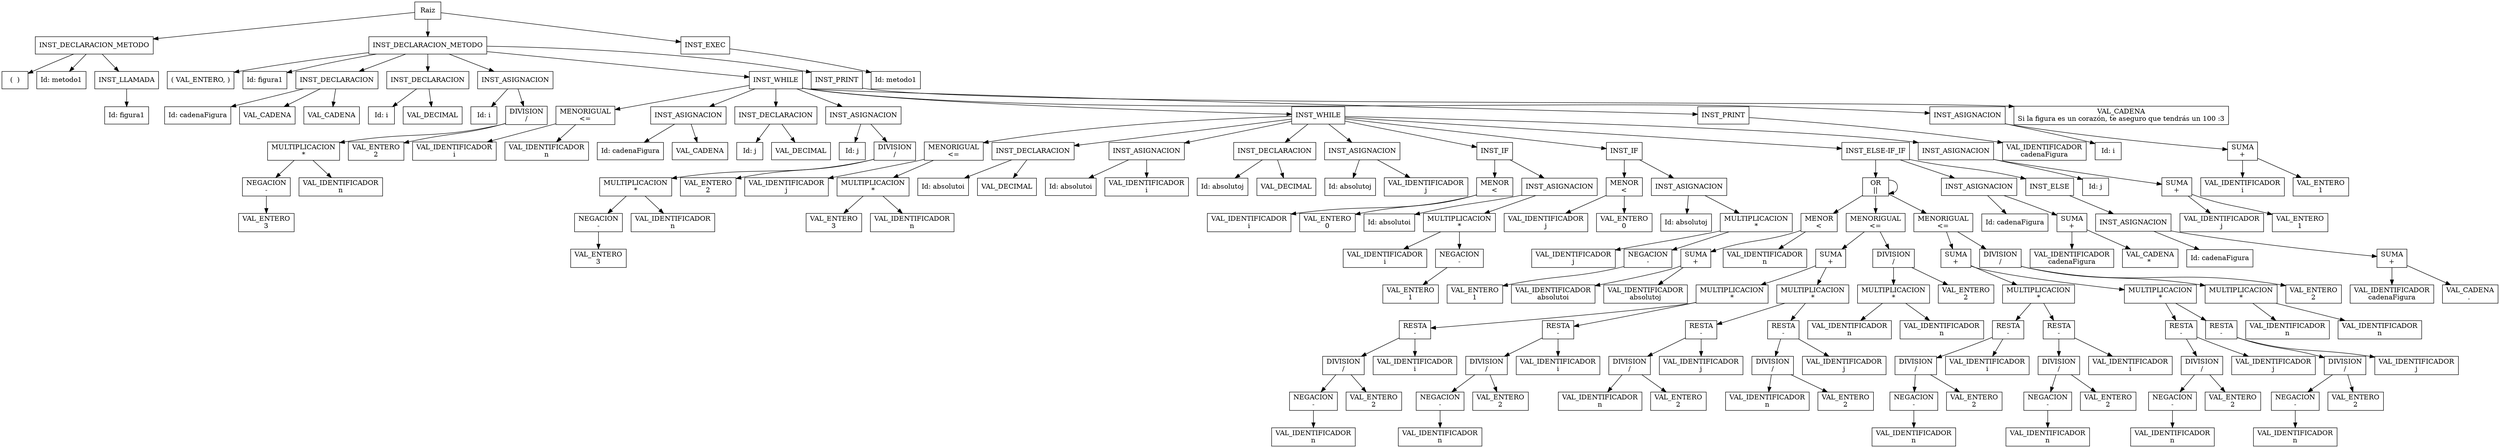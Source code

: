 digraph mygraph { node [shape=box];
"Raiz" [label= "Raiz"]; 
"INST_DECLARACION_METODO61metodo1" [label= "INST_DECLARACION_METODO"]; 
"INST_DECLARACION_METODO61metodo1_param" [label= "(  )"]; 
"INST_DECLARACION_METODO61metodo1id" [label= "Id: metodo1"]; 
"Raiz" -> "INST_DECLARACION_METODO61metodo1"
"INST_DECLARACION_METODO61metodo1" -> "INST_DECLARACION_METODO61metodo1_param"
"INST_DECLARACION_METODO61metodo1" -> "INST_DECLARACION_METODO61metodo1id"
"INST_DECLARACION_METODO61metodo1" [label= "INST_DECLARACION_METODO"]; 
"INST_LLAMADA85figura1figura1" [label= "Id: figura1"]; 
"INST_LLAMADA85figura1" [label= "INST_LLAMADA"]; 
"INST_DECLARACION_METODO61metodo1" -> "INST_LLAMADA85figura1"
"INST_LLAMADA85figura1" -> "INST_LLAMADA85figura1figura1"
"Raiz" [label= "Raiz"]; 
"INST_DECLARACION_METODO101figura1" [label= "INST_DECLARACION_METODO"]; 
"INST_DECLARACION_METODO101figura1_param" [label= "( VAL_ENTERO, )"]; 
"INST_DECLARACION_METODO101figura1id" [label= "Id: figura1"]; 
"Raiz" -> "INST_DECLARACION_METODO101figura1"
"INST_DECLARACION_METODO101figura1" -> "INST_DECLARACION_METODO101figura1_param"
"INST_DECLARACION_METODO101figura1" -> "INST_DECLARACION_METODO101figura1id"
"INST_DECLARACION_METODO101figura1" [label= "INST_DECLARACION_METODO"]; 
"INST_DECLARACION119cadenaFigura" [label= "Id: cadenaFigura"]; 
"INST_DECLARACION119" [label= "INST_DECLARACION"]; 
"INST_DECLARACION119VAL_CADENA" [label= "VAL_CADENA"]; 
"INST_DECLARACION_METODO101figura1" -> "INST_DECLARACION119"
"INST_DECLARACION119" -> "INST_DECLARACION119VAL_CADENA"
"INST_DECLARACION119" -> "INST_DECLARACION119cadenaFigura"
"INST_DECLARACION119" [label= "INST_DECLARACION"]; 
"VAL_CADENA1132" [label= "VAL_CADENA\n"]; 
"INST_DECLARACION119" -> "VAL_CADENA1132"
"INST_DECLARACION_METODO101figura1" [label= "INST_DECLARACION_METODO"]; 
"INST_DECLARACION129i" [label= "Id: i"]; 
"INST_DECLARACION129" [label= "INST_DECLARACION"]; 
"INST_DECLARACION129VAL_DECIMAL" [label= "VAL_DECIMAL"]; 
"INST_DECLARACION_METODO101figura1" -> "INST_DECLARACION129"
"INST_DECLARACION129" -> "INST_DECLARACION129VAL_DECIMAL"
"INST_DECLARACION129" -> "INST_DECLARACION129i"
"INST_DECLARACION_METODO101figura1" [label= "INST_DECLARACION_METODO"]; 
"INST_ASIGNACION139DIVISION" [label= "Id: i"]; 
"INST_ASIGNACION139" [label= "INST_ASIGNACION"]; 
"INST_DECLARACION_METODO101figura1" -> "INST_ASIGNACION139"
"INST_ASIGNACION139" -> "INST_ASIGNACION139DIVISION"
"INST_ASIGNACION139" [label= "INST_ASIGNACION"]; 
"DIVISION1311" [label= "DIVISION\n/"]; 
"INST_ASIGNACION139" -> "DIVISION1311"
"DIVISION1311" [label= "DIVISION\n/"]; 
"MULTIPLICACION1311" [label= "MULTIPLICACION\n*"]; 
"DIVISION1311" -> "MULTIPLICACION1311"
"MULTIPLICACION1311" [label= "MULTIPLICACION\n*"]; 
"NEGACION1311" [label= "NEGACION\n-"]; 
"MULTIPLICACION1311" -> "NEGACION1311"
"NEGACION1311" [label= "NEGACION\n-"]; 
"VAL_ENTERO1312" [label= "VAL_ENTERO\n3"]; 
"NEGACION1311" -> "VAL_ENTERO1312"
"MULTIPLICACION1311" [label= "MULTIPLICACION\n*"]; 
"VAL_IDENTIFICADOR1314" [label= "VAL_IDENTIFICADOR\nn"]; 
"MULTIPLICACION1311" -> "VAL_IDENTIFICADOR1314"
"DIVISION1311" [label= "DIVISION\n/"]; 
"VAL_ENTERO1316" [label= "VAL_ENTERO\n2"]; 
"DIVISION1311" -> "VAL_ENTERO1316"
"INST_DECLARACION_METODO101figura1" [label= "INST_DECLARACION_METODO"]; 
"INST_WHILE159" [label= "INST_WHILE"]; 
"INST_DECLARACION_METODO101figura1" -> "INST_WHILE159"
"INST_WHILE159" [label= "INST_WHILE"]; 
"MENORIGUAL1515" [label= "MENORIGUAL\n<="]; 
"INST_WHILE159" -> "MENORIGUAL1515"
"MENORIGUAL1515" [label= "MENORIGUAL\n<="]; 
"VAL_IDENTIFICADOR1515" [label= "VAL_IDENTIFICADOR\ni"]; 
"MENORIGUAL1515" -> "VAL_IDENTIFICADOR1515"
"MENORIGUAL1515" [label= "MENORIGUAL\n<="]; 
"VAL_IDENTIFICADOR1518" [label= "VAL_IDENTIFICADOR\nn"]; 
"MENORIGUAL1515" -> "VAL_IDENTIFICADOR1518"
"INST_WHILE159" [label= "INST_WHILE"]; 
"INST_ASIGNACION1613VAL_CADENA" [label= "Id: cadenaFigura"]; 
"INST_ASIGNACION1613" [label= "INST_ASIGNACION"]; 
"INST_WHILE159" -> "INST_ASIGNACION1613"
"INST_ASIGNACION1613" -> "INST_ASIGNACION1613VAL_CADENA"
"INST_ASIGNACION1613" [label= "INST_ASIGNACION"]; 
"VAL_CADENA1629" [label= "VAL_CADENA\n"]; 
"INST_ASIGNACION1613" -> "VAL_CADENA1629"
"INST_WHILE159" [label= "INST_WHILE"]; 
"INST_DECLARACION1713j" [label= "Id: j"]; 
"INST_DECLARACION1713" [label= "INST_DECLARACION"]; 
"INST_DECLARACION1713VAL_DECIMAL" [label= "VAL_DECIMAL"]; 
"INST_WHILE159" -> "INST_DECLARACION1713"
"INST_DECLARACION1713" -> "INST_DECLARACION1713VAL_DECIMAL"
"INST_DECLARACION1713" -> "INST_DECLARACION1713j"
"INST_WHILE159" [label= "INST_WHILE"]; 
"INST_ASIGNACION1813DIVISION" [label= "Id: j"]; 
"INST_ASIGNACION1813" [label= "INST_ASIGNACION"]; 
"INST_WHILE159" -> "INST_ASIGNACION1813"
"INST_ASIGNACION1813" -> "INST_ASIGNACION1813DIVISION"
"INST_ASIGNACION1813" [label= "INST_ASIGNACION"]; 
"DIVISION1815" [label= "DIVISION\n/"]; 
"INST_ASIGNACION1813" -> "DIVISION1815"
"DIVISION1815" [label= "DIVISION\n/"]; 
"MULTIPLICACION1815" [label= "MULTIPLICACION\n*"]; 
"DIVISION1815" -> "MULTIPLICACION1815"
"MULTIPLICACION1815" [label= "MULTIPLICACION\n*"]; 
"NEGACION1815" [label= "NEGACION\n-"]; 
"MULTIPLICACION1815" -> "NEGACION1815"
"NEGACION1815" [label= "NEGACION\n-"]; 
"VAL_ENTERO1816" [label= "VAL_ENTERO\n3"]; 
"NEGACION1815" -> "VAL_ENTERO1816"
"MULTIPLICACION1815" [label= "MULTIPLICACION\n*"]; 
"VAL_IDENTIFICADOR1818" [label= "VAL_IDENTIFICADOR\nn"]; 
"MULTIPLICACION1815" -> "VAL_IDENTIFICADOR1818"
"DIVISION1815" [label= "DIVISION\n/"]; 
"VAL_ENTERO1820" [label= "VAL_ENTERO\n2"]; 
"DIVISION1815" -> "VAL_ENTERO1820"
"INST_WHILE159" [label= "INST_WHILE"]; 
"INST_WHILE1913" [label= "INST_WHILE"]; 
"INST_WHILE159" -> "INST_WHILE1913"
"INST_WHILE1913" [label= "INST_WHILE"]; 
"MENORIGUAL1919" [label= "MENORIGUAL\n<="]; 
"INST_WHILE1913" -> "MENORIGUAL1919"
"MENORIGUAL1919" [label= "MENORIGUAL\n<="]; 
"VAL_IDENTIFICADOR1919" [label= "VAL_IDENTIFICADOR\nj"]; 
"MENORIGUAL1919" -> "VAL_IDENTIFICADOR1919"
"MENORIGUAL1919" [label= "MENORIGUAL\n<="]; 
"MULTIPLICACION1922" [label= "MULTIPLICACION\n*"]; 
"MENORIGUAL1919" -> "MULTIPLICACION1922"
"MULTIPLICACION1922" [label= "MULTIPLICACION\n*"]; 
"VAL_ENTERO1922" [label= "VAL_ENTERO\n3"]; 
"MULTIPLICACION1922" -> "VAL_ENTERO1922"
"MULTIPLICACION1922" [label= "MULTIPLICACION\n*"]; 
"VAL_IDENTIFICADOR1924" [label= "VAL_IDENTIFICADOR\nn"]; 
"MULTIPLICACION1922" -> "VAL_IDENTIFICADOR1924"
"INST_WHILE1913" [label= "INST_WHILE"]; 
"INST_DECLARACION2017absolutoi" [label= "Id: absolutoi"]; 
"INST_DECLARACION2017" [label= "INST_DECLARACION"]; 
"INST_DECLARACION2017VAL_DECIMAL" [label= "VAL_DECIMAL"]; 
"INST_WHILE1913" -> "INST_DECLARACION2017"
"INST_DECLARACION2017" -> "INST_DECLARACION2017VAL_DECIMAL"
"INST_DECLARACION2017" -> "INST_DECLARACION2017absolutoi"
"INST_WHILE1913" [label= "INST_WHILE"]; 
"INST_ASIGNACION2117VAL_IDENTIFICADOR" [label= "Id: absolutoi"]; 
"INST_ASIGNACION2117" [label= "INST_ASIGNACION"]; 
"INST_WHILE1913" -> "INST_ASIGNACION2117"
"INST_ASIGNACION2117" -> "INST_ASIGNACION2117VAL_IDENTIFICADOR"
"INST_ASIGNACION2117" [label= "INST_ASIGNACION"]; 
"VAL_IDENTIFICADOR2129" [label= "VAL_IDENTIFICADOR\ni"]; 
"INST_ASIGNACION2117" -> "VAL_IDENTIFICADOR2129"
"INST_WHILE1913" [label= "INST_WHILE"]; 
"INST_DECLARACION2217absolutoj" [label= "Id: absolutoj"]; 
"INST_DECLARACION2217" [label= "INST_DECLARACION"]; 
"INST_DECLARACION2217VAL_DECIMAL" [label= "VAL_DECIMAL"]; 
"INST_WHILE1913" -> "INST_DECLARACION2217"
"INST_DECLARACION2217" -> "INST_DECLARACION2217VAL_DECIMAL"
"INST_DECLARACION2217" -> "INST_DECLARACION2217absolutoj"
"INST_WHILE1913" [label= "INST_WHILE"]; 
"INST_ASIGNACION2317VAL_IDENTIFICADOR" [label= "Id: absolutoj"]; 
"INST_ASIGNACION2317" [label= "INST_ASIGNACION"]; 
"INST_WHILE1913" -> "INST_ASIGNACION2317"
"INST_ASIGNACION2317" -> "INST_ASIGNACION2317VAL_IDENTIFICADOR"
"INST_ASIGNACION2317" [label= "INST_ASIGNACION"]; 
"VAL_IDENTIFICADOR2329" [label= "VAL_IDENTIFICADOR\nj"]; 
"INST_ASIGNACION2317" -> "VAL_IDENTIFICADOR2329"
"INST_WHILE1913" [label= "INST_WHILE"]; 
"INST_IF2417" [label= "INST_IF"]; 
"INST_WHILE1913" -> "INST_IF2417"
"INST_IF2417" [label= "INST_IF"]; 
"MENOR2420" [label= "MENOR\n<"]; 
"INST_IF2417" -> "MENOR2420"
"MENOR2420" [label= "MENOR\n<"]; 
"VAL_IDENTIFICADOR2420" [label= "VAL_IDENTIFICADOR\ni"]; 
"MENOR2420" -> "VAL_IDENTIFICADOR2420"
"MENOR2420" [label= "MENOR\n<"]; 
"VAL_ENTERO2424" [label= "VAL_ENTERO\n0"]; 
"MENOR2420" -> "VAL_ENTERO2424"
"INST_IF2417" [label= "INST_IF"]; 
"INST_ASIGNACION2621MULTIPLICACION" [label= "Id: absolutoi"]; 
"INST_ASIGNACION2621" [label= "INST_ASIGNACION"]; 
"INST_IF2417" -> "INST_ASIGNACION2621"
"INST_ASIGNACION2621" -> "INST_ASIGNACION2621MULTIPLICACION"
"INST_ASIGNACION2621" [label= "INST_ASIGNACION"]; 
"MULTIPLICACION2633" [label= "MULTIPLICACION\n*"]; 
"INST_ASIGNACION2621" -> "MULTIPLICACION2633"
"MULTIPLICACION2633" [label= "MULTIPLICACION\n*"]; 
"VAL_IDENTIFICADOR2633" [label= "VAL_IDENTIFICADOR\ni"]; 
"MULTIPLICACION2633" -> "VAL_IDENTIFICADOR2633"
"MULTIPLICACION2633" [label= "MULTIPLICACION\n*"]; 
"NEGACION2637" [label= "NEGACION\n-"]; 
"MULTIPLICACION2633" -> "NEGACION2637"
"NEGACION2637" [label= "NEGACION\n-"]; 
"VAL_ENTERO2638" [label= "VAL_ENTERO\n1"]; 
"NEGACION2637" -> "VAL_ENTERO2638"
"INST_WHILE1913" [label= "INST_WHILE"]; 
"INST_IF2817" [label= "INST_IF"]; 
"INST_WHILE1913" -> "INST_IF2817"
"INST_IF2817" [label= "INST_IF"]; 
"MENOR2820" [label= "MENOR\n<"]; 
"INST_IF2817" -> "MENOR2820"
"MENOR2820" [label= "MENOR\n<"]; 
"VAL_IDENTIFICADOR2820" [label= "VAL_IDENTIFICADOR\nj"]; 
"MENOR2820" -> "VAL_IDENTIFICADOR2820"
"MENOR2820" [label= "MENOR\n<"]; 
"VAL_ENTERO2824" [label= "VAL_ENTERO\n0"]; 
"MENOR2820" -> "VAL_ENTERO2824"
"INST_IF2817" [label= "INST_IF"]; 
"INST_ASIGNACION3021MULTIPLICACION" [label= "Id: absolutoj"]; 
"INST_ASIGNACION3021" [label= "INST_ASIGNACION"]; 
"INST_IF2817" -> "INST_ASIGNACION3021"
"INST_ASIGNACION3021" -> "INST_ASIGNACION3021MULTIPLICACION"
"INST_ASIGNACION3021" [label= "INST_ASIGNACION"]; 
"MULTIPLICACION3033" [label= "MULTIPLICACION\n*"]; 
"INST_ASIGNACION3021" -> "MULTIPLICACION3033"
"MULTIPLICACION3033" [label= "MULTIPLICACION\n*"]; 
"VAL_IDENTIFICADOR3033" [label= "VAL_IDENTIFICADOR\nj"]; 
"MULTIPLICACION3033" -> "VAL_IDENTIFICADOR3033"
"MULTIPLICACION3033" [label= "MULTIPLICACION\n*"]; 
"NEGACION3037" [label= "NEGACION\n-"]; 
"MULTIPLICACION3033" -> "NEGACION3037"
"NEGACION3037" [label= "NEGACION\n-"]; 
"VAL_ENTERO3038" [label= "VAL_ENTERO\n1"]; 
"NEGACION3037" -> "VAL_ENTERO3038"
"INST_WHILE1913" [label= "INST_WHILE"]; 
"INST_ELSE-IF_IF3217" [label= "INST_ELSE-IF_IF"]; 
"INST_WHILE1913" -> "INST_ELSE-IF_IF3217"
"INST_ELSE-IF_IF3217" [label= "INST_ELSE-IF_IF"]; 
"OR3220" [label= "OR\n||"]; 
"INST_ELSE-IF_IF3217" -> "OR3220"
"OR3220" [label= "OR\n||"]; 
"OR3220" [label= "OR\n||"]; 
"OR3220" -> "OR3220"
"OR3220" [label= "OR\n||"]; 
"MENOR3221" [label= "MENOR\n<"]; 
"OR3220" -> "MENOR3221"
"MENOR3221" [label= "MENOR\n<"]; 
"SUMA3221" [label= "SUMA\n+"]; 
"MENOR3221" -> "SUMA3221"
"SUMA3221" [label= "SUMA\n+"]; 
"VAL_IDENTIFICADOR3221" [label= "VAL_IDENTIFICADOR\nabsolutoi"]; 
"SUMA3221" -> "VAL_IDENTIFICADOR3221"
"SUMA3221" [label= "SUMA\n+"]; 
"VAL_IDENTIFICADOR3233" [label= "VAL_IDENTIFICADOR\nabsolutoj"]; 
"SUMA3221" -> "VAL_IDENTIFICADOR3233"
"MENOR3221" [label= "MENOR\n<"]; 
"VAL_IDENTIFICADOR3245" [label= "VAL_IDENTIFICADOR\nn"]; 
"MENOR3221" -> "VAL_IDENTIFICADOR3245"
"OR3220" [label= "OR\n||"]; 
"MENORIGUAL3329" [label= "MENORIGUAL\n<="]; 
"OR3220" -> "MENORIGUAL3329"
"MENORIGUAL3329" [label= "MENORIGUAL\n<="]; 
"SUMA3329" [label= "SUMA\n+"]; 
"MENORIGUAL3329" -> "SUMA3329"
"SUMA3329" [label= "SUMA\n+"]; 
"MULTIPLICACION3329" [label= "MULTIPLICACION\n*"]; 
"SUMA3329" -> "MULTIPLICACION3329"
"MULTIPLICACION3329" [label= "MULTIPLICACION\n*"]; 
"RESTA3330" [label= "RESTA\n-"]; 
"MULTIPLICACION3329" -> "RESTA3330"
"RESTA3330" [label= "RESTA\n-"]; 
"DIVISION3330" [label= "DIVISION\n/"]; 
"RESTA3330" -> "DIVISION3330"
"DIVISION3330" [label= "DIVISION\n/"]; 
"NEGACION3330" [label= "NEGACION\n-"]; 
"DIVISION3330" -> "NEGACION3330"
"NEGACION3330" [label= "NEGACION\n-"]; 
"VAL_IDENTIFICADOR3331" [label= "VAL_IDENTIFICADOR\nn"]; 
"NEGACION3330" -> "VAL_IDENTIFICADOR3331"
"DIVISION3330" [label= "DIVISION\n/"]; 
"VAL_ENTERO3335" [label= "VAL_ENTERO\n2"]; 
"DIVISION3330" -> "VAL_ENTERO3335"
"RESTA3330" [label= "RESTA\n-"]; 
"VAL_IDENTIFICADOR3339" [label= "VAL_IDENTIFICADOR\ni"]; 
"RESTA3330" -> "VAL_IDENTIFICADOR3339"
"MULTIPLICACION3329" [label= "MULTIPLICACION\n*"]; 
"RESTA3345" [label= "RESTA\n-"]; 
"MULTIPLICACION3329" -> "RESTA3345"
"RESTA3345" [label= "RESTA\n-"]; 
"DIVISION3345" [label= "DIVISION\n/"]; 
"RESTA3345" -> "DIVISION3345"
"DIVISION3345" [label= "DIVISION\n/"]; 
"NEGACION3345" [label= "NEGACION\n-"]; 
"DIVISION3345" -> "NEGACION3345"
"NEGACION3345" [label= "NEGACION\n-"]; 
"VAL_IDENTIFICADOR3346" [label= "VAL_IDENTIFICADOR\nn"]; 
"NEGACION3345" -> "VAL_IDENTIFICADOR3346"
"DIVISION3345" [label= "DIVISION\n/"]; 
"VAL_ENTERO3350" [label= "VAL_ENTERO\n2"]; 
"DIVISION3345" -> "VAL_ENTERO3350"
"RESTA3345" [label= "RESTA\n-"]; 
"VAL_IDENTIFICADOR3354" [label= "VAL_IDENTIFICADOR\ni"]; 
"RESTA3345" -> "VAL_IDENTIFICADOR3354"
"SUMA3329" [label= "SUMA\n+"]; 
"MULTIPLICACION3359" [label= "MULTIPLICACION\n*"]; 
"SUMA3329" -> "MULTIPLICACION3359"
"MULTIPLICACION3359" [label= "MULTIPLICACION\n*"]; 
"RESTA3360" [label= "RESTA\n-"]; 
"MULTIPLICACION3359" -> "RESTA3360"
"RESTA3360" [label= "RESTA\n-"]; 
"DIVISION3360" [label= "DIVISION\n/"]; 
"RESTA3360" -> "DIVISION3360"
"DIVISION3360" [label= "DIVISION\n/"]; 
"VAL_IDENTIFICADOR3360" [label= "VAL_IDENTIFICADOR\nn"]; 
"DIVISION3360" -> "VAL_IDENTIFICADOR3360"
"DIVISION3360" [label= "DIVISION\n/"]; 
"VAL_ENTERO3364" [label= "VAL_ENTERO\n2"]; 
"DIVISION3360" -> "VAL_ENTERO3364"
"RESTA3360" [label= "RESTA\n-"]; 
"VAL_IDENTIFICADOR3368" [label= "VAL_IDENTIFICADOR\nj"]; 
"RESTA3360" -> "VAL_IDENTIFICADOR3368"
"MULTIPLICACION3359" [label= "MULTIPLICACION\n*"]; 
"RESTA3374" [label= "RESTA\n-"]; 
"MULTIPLICACION3359" -> "RESTA3374"
"RESTA3374" [label= "RESTA\n-"]; 
"DIVISION3374" [label= "DIVISION\n/"]; 
"RESTA3374" -> "DIVISION3374"
"DIVISION3374" [label= "DIVISION\n/"]; 
"VAL_IDENTIFICADOR3374" [label= "VAL_IDENTIFICADOR\nn"]; 
"DIVISION3374" -> "VAL_IDENTIFICADOR3374"
"DIVISION3374" [label= "DIVISION\n/"]; 
"VAL_ENTERO3378" [label= "VAL_ENTERO\n2"]; 
"DIVISION3374" -> "VAL_ENTERO3378"
"RESTA3374" [label= "RESTA\n-"]; 
"VAL_IDENTIFICADOR3382" [label= "VAL_IDENTIFICADOR\nj"]; 
"RESTA3374" -> "VAL_IDENTIFICADOR3382"
"MENORIGUAL3329" [label= "MENORIGUAL\n<="]; 
"DIVISION3388" [label= "DIVISION\n/"]; 
"MENORIGUAL3329" -> "DIVISION3388"
"DIVISION3388" [label= "DIVISION\n/"]; 
"MULTIPLICACION3388" [label= "MULTIPLICACION\n*"]; 
"DIVISION3388" -> "MULTIPLICACION3388"
"MULTIPLICACION3388" [label= "MULTIPLICACION\n*"]; 
"VAL_IDENTIFICADOR3388" [label= "VAL_IDENTIFICADOR\nn"]; 
"MULTIPLICACION3388" -> "VAL_IDENTIFICADOR3388"
"MULTIPLICACION3388" [label= "MULTIPLICACION\n*"]; 
"VAL_IDENTIFICADOR3392" [label= "VAL_IDENTIFICADOR\nn"]; 
"MULTIPLICACION3388" -> "VAL_IDENTIFICADOR3392"
"DIVISION3388" [label= "DIVISION\n/"]; 
"VAL_ENTERO3396" [label= "VAL_ENTERO\n2"]; 
"DIVISION3388" -> "VAL_ENTERO3396"
"OR3220" [label= "OR\n||"]; 
"MENORIGUAL3429" [label= "MENORIGUAL\n<="]; 
"OR3220" -> "MENORIGUAL3429"
"MENORIGUAL3429" [label= "MENORIGUAL\n<="]; 
"SUMA3429" [label= "SUMA\n+"]; 
"MENORIGUAL3429" -> "SUMA3429"
"SUMA3429" [label= "SUMA\n+"]; 
"MULTIPLICACION3429" [label= "MULTIPLICACION\n*"]; 
"SUMA3429" -> "MULTIPLICACION3429"
"MULTIPLICACION3429" [label= "MULTIPLICACION\n*"]; 
"RESTA3430" [label= "RESTA\n-"]; 
"MULTIPLICACION3429" -> "RESTA3430"
"RESTA3430" [label= "RESTA\n-"]; 
"DIVISION3430" [label= "DIVISION\n/"]; 
"RESTA3430" -> "DIVISION3430"
"DIVISION3430" [label= "DIVISION\n/"]; 
"NEGACION3430" [label= "NEGACION\n-"]; 
"DIVISION3430" -> "NEGACION3430"
"NEGACION3430" [label= "NEGACION\n-"]; 
"VAL_IDENTIFICADOR3431" [label= "VAL_IDENTIFICADOR\nn"]; 
"NEGACION3430" -> "VAL_IDENTIFICADOR3431"
"DIVISION3430" [label= "DIVISION\n/"]; 
"VAL_ENTERO3435" [label= "VAL_ENTERO\n2"]; 
"DIVISION3430" -> "VAL_ENTERO3435"
"RESTA3430" [label= "RESTA\n-"]; 
"VAL_IDENTIFICADOR3439" [label= "VAL_IDENTIFICADOR\ni"]; 
"RESTA3430" -> "VAL_IDENTIFICADOR3439"
"MULTIPLICACION3429" [label= "MULTIPLICACION\n*"]; 
"RESTA3445" [label= "RESTA\n-"]; 
"MULTIPLICACION3429" -> "RESTA3445"
"RESTA3445" [label= "RESTA\n-"]; 
"DIVISION3445" [label= "DIVISION\n/"]; 
"RESTA3445" -> "DIVISION3445"
"DIVISION3445" [label= "DIVISION\n/"]; 
"NEGACION3445" [label= "NEGACION\n-"]; 
"DIVISION3445" -> "NEGACION3445"
"NEGACION3445" [label= "NEGACION\n-"]; 
"VAL_IDENTIFICADOR3446" [label= "VAL_IDENTIFICADOR\nn"]; 
"NEGACION3445" -> "VAL_IDENTIFICADOR3446"
"DIVISION3445" [label= "DIVISION\n/"]; 
"VAL_ENTERO3450" [label= "VAL_ENTERO\n2"]; 
"DIVISION3445" -> "VAL_ENTERO3450"
"RESTA3445" [label= "RESTA\n-"]; 
"VAL_IDENTIFICADOR3454" [label= "VAL_IDENTIFICADOR\ni"]; 
"RESTA3445" -> "VAL_IDENTIFICADOR3454"
"SUMA3429" [label= "SUMA\n+"]; 
"MULTIPLICACION3459" [label= "MULTIPLICACION\n*"]; 
"SUMA3429" -> "MULTIPLICACION3459"
"MULTIPLICACION3459" [label= "MULTIPLICACION\n*"]; 
"RESTA3460" [label= "RESTA\n-"]; 
"MULTIPLICACION3459" -> "RESTA3460"
"RESTA3460" [label= "RESTA\n-"]; 
"DIVISION3460" [label= "DIVISION\n/"]; 
"RESTA3460" -> "DIVISION3460"
"DIVISION3460" [label= "DIVISION\n/"]; 
"NEGACION3460" [label= "NEGACION\n-"]; 
"DIVISION3460" -> "NEGACION3460"
"NEGACION3460" [label= "NEGACION\n-"]; 
"VAL_IDENTIFICADOR3461" [label= "VAL_IDENTIFICADOR\nn"]; 
"NEGACION3460" -> "VAL_IDENTIFICADOR3461"
"DIVISION3460" [label= "DIVISION\n/"]; 
"VAL_ENTERO3465" [label= "VAL_ENTERO\n2"]; 
"DIVISION3460" -> "VAL_ENTERO3465"
"RESTA3460" [label= "RESTA\n-"]; 
"VAL_IDENTIFICADOR3469" [label= "VAL_IDENTIFICADOR\nj"]; 
"RESTA3460" -> "VAL_IDENTIFICADOR3469"
"MULTIPLICACION3459" [label= "MULTIPLICACION\n*"]; 
"RESTA3475" [label= "RESTA\n-"]; 
"MULTIPLICACION3459" -> "RESTA3475"
"RESTA3475" [label= "RESTA\n-"]; 
"DIVISION3475" [label= "DIVISION\n/"]; 
"RESTA3475" -> "DIVISION3475"
"DIVISION3475" [label= "DIVISION\n/"]; 
"NEGACION3475" [label= "NEGACION\n-"]; 
"DIVISION3475" -> "NEGACION3475"
"NEGACION3475" [label= "NEGACION\n-"]; 
"VAL_IDENTIFICADOR3476" [label= "VAL_IDENTIFICADOR\nn"]; 
"NEGACION3475" -> "VAL_IDENTIFICADOR3476"
"DIVISION3475" [label= "DIVISION\n/"]; 
"VAL_ENTERO3480" [label= "VAL_ENTERO\n2"]; 
"DIVISION3475" -> "VAL_ENTERO3480"
"RESTA3475" [label= "RESTA\n-"]; 
"VAL_IDENTIFICADOR3484" [label= "VAL_IDENTIFICADOR\nj"]; 
"RESTA3475" -> "VAL_IDENTIFICADOR3484"
"MENORIGUAL3429" [label= "MENORIGUAL\n<="]; 
"DIVISION3490" [label= "DIVISION\n/"]; 
"MENORIGUAL3429" -> "DIVISION3490"
"DIVISION3490" [label= "DIVISION\n/"]; 
"MULTIPLICACION3490" [label= "MULTIPLICACION\n*"]; 
"DIVISION3490" -> "MULTIPLICACION3490"
"MULTIPLICACION3490" [label= "MULTIPLICACION\n*"]; 
"VAL_IDENTIFICADOR3490" [label= "VAL_IDENTIFICADOR\nn"]; 
"MULTIPLICACION3490" -> "VAL_IDENTIFICADOR3490"
"MULTIPLICACION3490" [label= "MULTIPLICACION\n*"]; 
"VAL_IDENTIFICADOR3494" [label= "VAL_IDENTIFICADOR\nn"]; 
"MULTIPLICACION3490" -> "VAL_IDENTIFICADOR3494"
"DIVISION3490" [label= "DIVISION\n/"]; 
"VAL_ENTERO3498" [label= "VAL_ENTERO\n2"]; 
"DIVISION3490" -> "VAL_ENTERO3498"
"INST_ELSE-IF_IF3217" [label= "INST_ELSE-IF_IF"]; 
"INST_ASIGNACION3521SUMA" [label= "Id: cadenaFigura"]; 
"INST_ASIGNACION3521" [label= "INST_ASIGNACION"]; 
"INST_ELSE-IF_IF3217" -> "INST_ASIGNACION3521"
"INST_ASIGNACION3521" -> "INST_ASIGNACION3521SUMA"
"INST_ASIGNACION3521" [label= "INST_ASIGNACION"]; 
"SUMA3536" [label= "SUMA\n+"]; 
"INST_ASIGNACION3521" -> "SUMA3536"
"SUMA3536" [label= "SUMA\n+"]; 
"VAL_IDENTIFICADOR3536" [label= "VAL_IDENTIFICADOR\ncadenaFigura"]; 
"SUMA3536" -> "VAL_IDENTIFICADOR3536"
"SUMA3536" [label= "SUMA\n+"]; 
"VAL_CADENA3554" [label= "VAL_CADENA\n* "]; 
"SUMA3536" -> "VAL_CADENA3554"
"INST_ELSE-IF_IF3217" [label= "INST_ELSE-IF_IF"]; 
"INST_ELSE3717" [label= "INST_ELSE"]; 
"INST_ELSE-IF_IF3217" -> "INST_ELSE3717"
"INST_ELSE3717" [label= "INST_ELSE"]; 
"INST_ASIGNACION3921SUMA" [label= "Id: cadenaFigura"]; 
"INST_ASIGNACION3921" [label= "INST_ASIGNACION"]; 
"INST_ELSE3717" -> "INST_ASIGNACION3921"
"INST_ASIGNACION3921" -> "INST_ASIGNACION3921SUMA"
"INST_ASIGNACION3921" [label= "INST_ASIGNACION"]; 
"SUMA3936" [label= "SUMA\n+"]; 
"INST_ASIGNACION3921" -> "SUMA3936"
"SUMA3936" [label= "SUMA\n+"]; 
"VAL_IDENTIFICADOR3936" [label= "VAL_IDENTIFICADOR\ncadenaFigura"]; 
"SUMA3936" -> "VAL_IDENTIFICADOR3936"
"SUMA3936" [label= "SUMA\n+"]; 
"VAL_CADENA3954" [label= "VAL_CADENA\n. "]; 
"SUMA3936" -> "VAL_CADENA3954"
"INST_WHILE1913" [label= "INST_WHILE"]; 
"INST_ASIGNACION4117SUMA" [label= "Id: j"]; 
"INST_ASIGNACION4117" [label= "INST_ASIGNACION"]; 
"INST_WHILE1913" -> "INST_ASIGNACION4117"
"INST_ASIGNACION4117" -> "INST_ASIGNACION4117SUMA"
"INST_ASIGNACION4117" [label= "INST_ASIGNACION"]; 
"SUMA4119" [label= "SUMA\n+"]; 
"INST_ASIGNACION4117" -> "SUMA4119"
"SUMA4119" [label= "SUMA\n+"]; 
"VAL_IDENTIFICADOR4119" [label= "VAL_IDENTIFICADOR\nj"]; 
"SUMA4119" -> "VAL_IDENTIFICADOR4119"
"SUMA4119" [label= "SUMA\n+"]; 
"VAL_ENTERO4121" [label= "VAL_ENTERO\n1"]; 
"SUMA4119" -> "VAL_ENTERO4121"
"INST_WHILE159" [label= "INST_WHILE"]; 
"INST_PRINT4313" [label= "INST_PRINT"]; 
"INST_WHILE159" -> "INST_PRINT4313"
"INST_PRINT4313" [label= "INST_PRINT"]; 
"VAL_IDENTIFICADOR4319" [label= "VAL_IDENTIFICADOR\ncadenaFigura"]; 
"INST_PRINT4313" -> "VAL_IDENTIFICADOR4319"
"INST_WHILE159" [label= "INST_WHILE"]; 
"INST_ASIGNACION4413SUMA" [label= "Id: i"]; 
"INST_ASIGNACION4413" [label= "INST_ASIGNACION"]; 
"INST_WHILE159" -> "INST_ASIGNACION4413"
"INST_ASIGNACION4413" -> "INST_ASIGNACION4413SUMA"
"INST_ASIGNACION4413" [label= "INST_ASIGNACION"]; 
"SUMA4415" [label= "SUMA\n+"]; 
"INST_ASIGNACION4413" -> "SUMA4415"
"SUMA4415" [label= "SUMA\n+"]; 
"VAL_IDENTIFICADOR4415" [label= "VAL_IDENTIFICADOR\ni"]; 
"SUMA4415" -> "VAL_IDENTIFICADOR4415"
"SUMA4415" [label= "SUMA\n+"]; 
"VAL_ENTERO4417" [label= "VAL_ENTERO\n1"]; 
"SUMA4415" -> "VAL_ENTERO4417"
"INST_DECLARACION_METODO101figura1" [label= "INST_DECLARACION_METODO"]; 
"INST_PRINT469" [label= "INST_PRINT"]; 
"INST_DECLARACION_METODO101figura1" -> "INST_PRINT469"
"INST_PRINT469" [label= "INST_PRINT"]; 
"VAL_CADENA4676" [label= "VAL_CADENA\nSi la figura es un corazón, te aseguro que tendrás un 100 :3"]; 
"INST_PRINT469" -> "VAL_CADENA4676"
"Raiz" [label= "Raiz"]; 
"INST_EXEC491metodo1metodo1" [label= "Id: metodo1"]; 
"INST_EXEC491metodo1" [label= "INST_EXEC"]; 
"Raiz" -> "INST_EXEC491metodo1"
"INST_EXEC491metodo1" -> "INST_EXEC491metodo1metodo1"

}